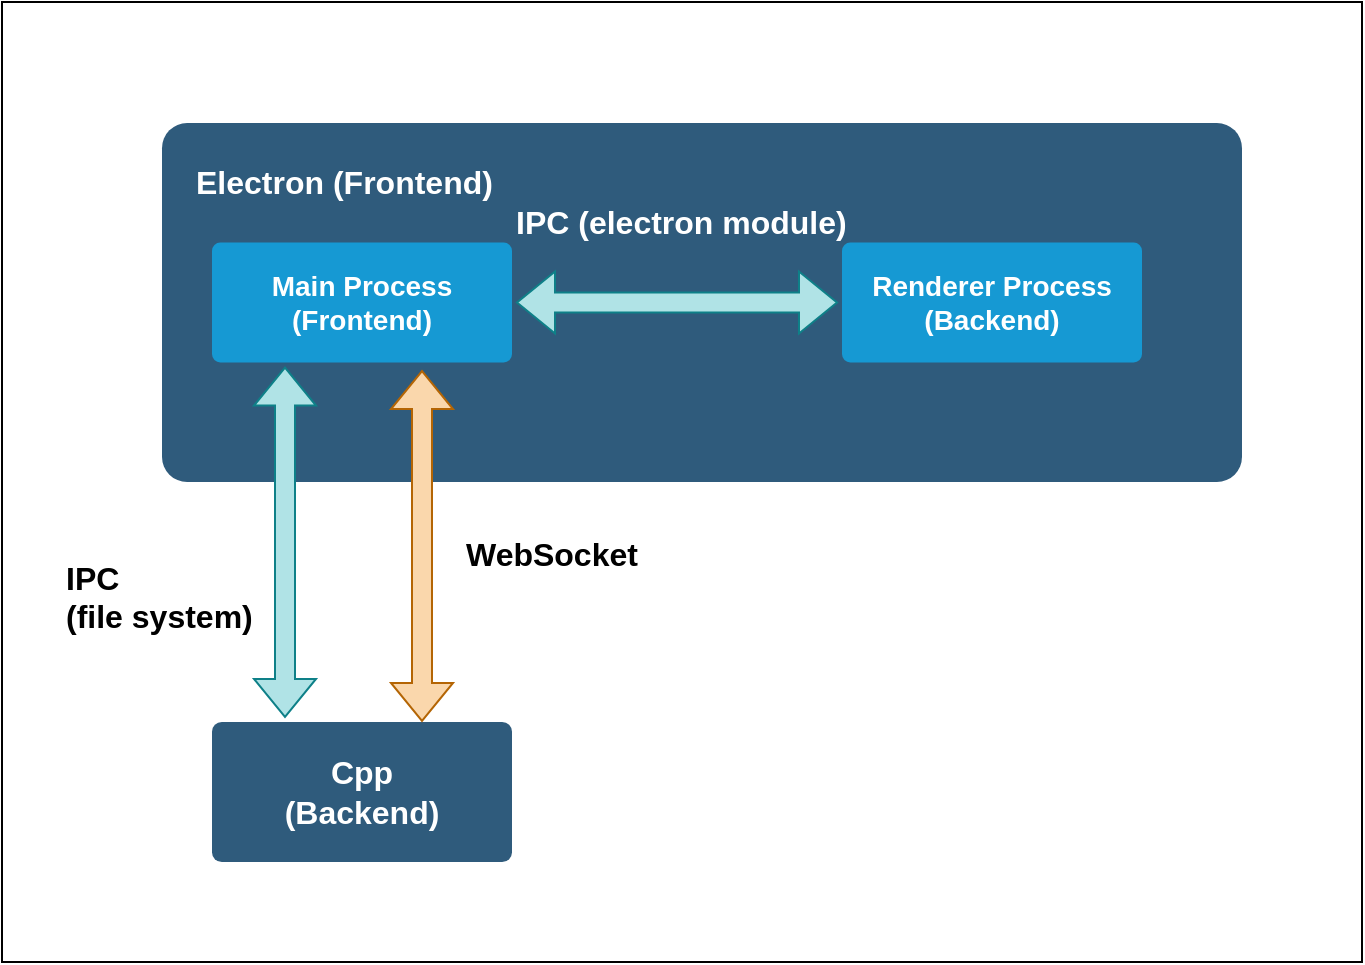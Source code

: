 <mxfile version="24.6.4" type="github">
  <diagram id="6a731a19-8d31-9384-78a2-239565b7b9f0" name="Page-1">
    <mxGraphModel dx="842" dy="500" grid="1" gridSize="10" guides="1" tooltips="1" connect="1" arrows="1" fold="1" page="1" pageScale="1" pageWidth="1169" pageHeight="827" background="none" math="0" shadow="0">
      <root>
        <mxCell id="0" />
        <mxCell id="1" parent="0" />
        <mxCell id="MX4oZaBYMdYbDzDpdc14-1790" value="" style="rounded=0;whiteSpace=wrap;html=1;" vertex="1" parent="1">
          <mxGeometry x="120" y="320" width="680" height="480" as="geometry" />
        </mxCell>
        <mxCell id="1749" value="" style="rounded=1;whiteSpace=wrap;html=1;shadow=0;labelBackgroundColor=none;strokeColor=none;strokeWidth=3;fillColor=#2F5B7C;fontFamily=Helvetica;fontSize=16;fontColor=#FFFFFF;align=center;fontStyle=1;spacing=5;arcSize=7;perimeterSpacing=2;" parent="1" vertex="1">
          <mxGeometry x="200" y="380.5" width="540" height="179.5" as="geometry" />
        </mxCell>
        <mxCell id="1760" value="Main Process&lt;div&gt;(Frontend)&lt;/div&gt;" style="rounded=1;whiteSpace=wrap;html=1;shadow=0;labelBackgroundColor=none;strokeColor=none;strokeWidth=3;fillColor=#1699d3;fontFamily=Helvetica;fontSize=14;fontColor=#FFFFFF;align=center;spacing=5;fontStyle=1;arcSize=7;perimeterSpacing=2;" parent="1" vertex="1">
          <mxGeometry x="225" y="440.25" width="150" height="60" as="geometry" />
        </mxCell>
        <mxCell id="MX4oZaBYMdYbDzDpdc14-1779" value="Renderer Process&lt;div&gt;(Backend)&lt;/div&gt;" style="rounded=1;whiteSpace=wrap;html=1;shadow=0;labelBackgroundColor=none;strokeColor=none;strokeWidth=3;fillColor=#1699d3;fontFamily=Helvetica;fontSize=14;fontColor=#FFFFFF;align=center;spacing=5;fontStyle=1;arcSize=7;perimeterSpacing=2;" vertex="1" parent="1">
          <mxGeometry x="540" y="440.25" width="150" height="60" as="geometry" />
        </mxCell>
        <mxCell id="MX4oZaBYMdYbDzDpdc14-1780" value="Cpp&lt;div&gt;(Backend)&lt;/div&gt;" style="rounded=1;whiteSpace=wrap;html=1;shadow=0;labelBackgroundColor=none;strokeColor=none;strokeWidth=3;fillColor=#2F5B7C;fontFamily=Helvetica;fontSize=16;fontColor=#FFFFFF;align=center;fontStyle=1;spacing=5;arcSize=7;perimeterSpacing=2;" vertex="1" parent="1">
          <mxGeometry x="225" y="680" width="150" height="70" as="geometry" />
        </mxCell>
        <mxCell id="MX4oZaBYMdYbDzDpdc14-1782" value="&lt;span style=&quot;font-family: Helvetica; font-size: 16px; font-style: normal; font-variant-ligatures: normal; font-variant-caps: normal; font-weight: 700; letter-spacing: normal; orphans: 2; text-align: center; text-indent: 0px; text-transform: none; widows: 2; word-spacing: 0px; -webkit-text-stroke-width: 0px; white-space: normal; text-decoration-thickness: initial; text-decoration-style: initial; text-decoration-color: initial; float: none; display: inline !important;&quot;&gt;Electron (Frontend)&lt;/span&gt;" style="text;whiteSpace=wrap;html=1;fillColor=none;labelBackgroundColor=none;fontColor=#FFFFFF;" vertex="1" parent="1">
          <mxGeometry x="215" y="394" width="155" height="40" as="geometry" />
        </mxCell>
        <mxCell id="MX4oZaBYMdYbDzDpdc14-1783" value="" style="shape=flexArrow;endArrow=classic;startArrow=classic;html=1;rounded=0;entryX=0;entryY=0.5;entryDx=0;entryDy=0;fillColor=#b0e3e6;strokeColor=#0e8088;" edge="1" parent="1" source="1760" target="MX4oZaBYMdYbDzDpdc14-1779">
          <mxGeometry width="100" height="100" relative="1" as="geometry">
            <mxPoint x="570" y="580" as="sourcePoint" />
            <mxPoint x="670" y="480" as="targetPoint" />
          </mxGeometry>
        </mxCell>
        <mxCell id="MX4oZaBYMdYbDzDpdc14-1784" value="" style="shape=flexArrow;endArrow=classic;startArrow=classic;html=1;rounded=0;entryX=0.25;entryY=0;entryDx=0;entryDy=0;exitX=0.25;exitY=1;exitDx=0;exitDy=0;fillColor=#b0e3e6;strokeColor=#0e8088;" edge="1" parent="1" source="1760" target="MX4oZaBYMdYbDzDpdc14-1780">
          <mxGeometry width="100" height="100" relative="1" as="geometry">
            <mxPoint x="219.5" y="610" as="sourcePoint" />
            <mxPoint x="380.5" y="610" as="targetPoint" />
          </mxGeometry>
        </mxCell>
        <mxCell id="MX4oZaBYMdYbDzDpdc14-1785" value="" style="shape=flexArrow;endArrow=classic;startArrow=classic;html=1;rounded=0;entryX=0.25;entryY=0;entryDx=0;entryDy=0;exitX=0.25;exitY=1;exitDx=0;exitDy=0;fillColor=#fad7ac;strokeColor=#b46504;" edge="1" parent="1">
          <mxGeometry width="100" height="100" relative="1" as="geometry">
            <mxPoint x="330" y="504" as="sourcePoint" />
            <mxPoint x="330" y="680" as="targetPoint" />
          </mxGeometry>
        </mxCell>
        <mxCell id="MX4oZaBYMdYbDzDpdc14-1787" value="&lt;span style=&quot;font-family: Helvetica; font-size: 16px; font-style: normal; font-variant-ligatures: normal; font-variant-caps: normal; font-weight: 700; letter-spacing: normal; orphans: 2; text-align: center; text-indent: 0px; text-transform: none; widows: 2; word-spacing: 0px; -webkit-text-stroke-width: 0px; white-space: normal; text-decoration-thickness: initial; text-decoration-style: initial; text-decoration-color: initial; float: none; display: inline !important;&quot;&gt;IPC (electron module)&lt;/span&gt;" style="text;whiteSpace=wrap;html=1;fillColor=none;labelBackgroundColor=none;fontColor=#FFFFFF;" vertex="1" parent="1">
          <mxGeometry x="375" y="414" width="170" height="40" as="geometry" />
        </mxCell>
        <mxCell id="MX4oZaBYMdYbDzDpdc14-1788" value="&lt;span style=&quot;font-family: Helvetica; font-size: 16px; font-style: normal; font-variant-ligatures: normal; font-variant-caps: normal; font-weight: 700; letter-spacing: normal; orphans: 2; text-align: center; text-indent: 0px; text-transform: none; widows: 2; word-spacing: 0px; -webkit-text-stroke-width: 0px; white-space: normal; text-decoration-thickness: initial; text-decoration-style: initial; text-decoration-color: initial; float: none; display: inline !important;&quot;&gt;IPC&lt;/span&gt;&lt;div&gt;&lt;span style=&quot;font-family: Helvetica; font-size: 16px; font-style: normal; font-variant-ligatures: normal; font-variant-caps: normal; font-weight: 700; letter-spacing: normal; orphans: 2; text-align: center; text-indent: 0px; text-transform: none; widows: 2; word-spacing: 0px; -webkit-text-stroke-width: 0px; white-space: normal; text-decoration-thickness: initial; text-decoration-style: initial; text-decoration-color: initial; float: none; display: inline !important;&quot;&gt;(file system)&lt;/span&gt;&lt;/div&gt;&lt;div&gt;&lt;span style=&quot;font-family: Helvetica; font-size: 16px; font-style: normal; font-variant-ligatures: normal; font-variant-caps: normal; font-weight: 700; letter-spacing: normal; orphans: 2; text-align: center; text-indent: 0px; text-transform: none; widows: 2; word-spacing: 0px; -webkit-text-stroke-width: 0px; white-space: normal; text-decoration-thickness: initial; text-decoration-style: initial; text-decoration-color: initial; float: none; display: inline !important;&quot;&gt;&lt;br&gt;&lt;/span&gt;&lt;/div&gt;" style="text;whiteSpace=wrap;html=1;fillColor=none;labelBackgroundColor=none;fontColor=#000000;" vertex="1" parent="1">
          <mxGeometry x="150" y="592" width="100" height="40" as="geometry" />
        </mxCell>
        <mxCell id="MX4oZaBYMdYbDzDpdc14-1789" value="&lt;span style=&quot;font-family: Helvetica; font-size: 16px; font-style: normal; font-variant-ligatures: normal; font-variant-caps: normal; font-weight: 700; letter-spacing: normal; orphans: 2; text-align: center; text-indent: 0px; text-transform: none; widows: 2; word-spacing: 0px; -webkit-text-stroke-width: 0px; white-space: normal; text-decoration-thickness: initial; text-decoration-style: initial; text-decoration-color: initial; float: none; display: inline !important;&quot;&gt;WebSocket&lt;/span&gt;" style="text;whiteSpace=wrap;html=1;fillColor=none;labelBackgroundColor=none;fontColor=#000000;" vertex="1" parent="1">
          <mxGeometry x="350" y="580" width="100" height="40" as="geometry" />
        </mxCell>
      </root>
    </mxGraphModel>
  </diagram>
</mxfile>
